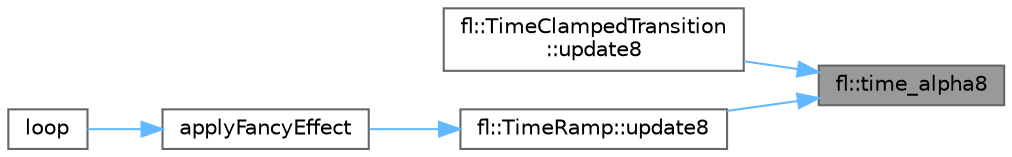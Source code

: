 digraph "fl::time_alpha8"
{
 // INTERACTIVE_SVG=YES
 // LATEX_PDF_SIZE
  bgcolor="transparent";
  edge [fontname=Helvetica,fontsize=10,labelfontname=Helvetica,labelfontsize=10];
  node [fontname=Helvetica,fontsize=10,shape=box,height=0.2,width=0.4];
  rankdir="RL";
  Node1 [id="Node000001",label="fl::time_alpha8",height=0.2,width=0.4,color="gray40", fillcolor="grey60", style="filled", fontcolor="black",tooltip=" "];
  Node1 -> Node2 [id="edge1_Node000001_Node000002",dir="back",color="steelblue1",style="solid",tooltip=" "];
  Node2 [id="Node000002",label="fl::TimeClampedTransition\l::update8",height=0.2,width=0.4,color="grey40", fillcolor="white", style="filled",URL="$d8/d62/classfl_1_1_time_clamped_transition_a5b7eeb214cf644e38a7d385825aa82ef.html#a5b7eeb214cf644e38a7d385825aa82ef",tooltip=" "];
  Node1 -> Node3 [id="edge2_Node000001_Node000003",dir="back",color="steelblue1",style="solid",tooltip=" "];
  Node3 [id="Node000003",label="fl::TimeRamp::update8",height=0.2,width=0.4,color="grey40", fillcolor="white", style="filled",URL="$d0/d9d/classfl_1_1_time_ramp_a17739bd3c0b0ea5b1aaac7670f4edfb0.html#a17739bd3c0b0ea5b1aaac7670f4edfb0",tooltip="Compute current 0–255 output based on how much time has elapsed since trigger()."];
  Node3 -> Node4 [id="edge3_Node000003_Node000004",dir="back",color="steelblue1",style="solid",tooltip=" "];
  Node4 [id="Node000004",label="applyFancyEffect",height=0.2,width=0.4,color="grey40", fillcolor="white", style="filled",URL="$dd/d10/_fx_wave2d_8ino_ad9a319c4c09fbbad4700861a49058f41.html#ad9a319c4c09fbbad4700861a49058f41",tooltip=" "];
  Node4 -> Node5 [id="edge4_Node000004_Node000005",dir="back",color="steelblue1",style="solid",tooltip=" "];
  Node5 [id="Node000005",label="loop",height=0.2,width=0.4,color="grey40", fillcolor="white", style="filled",URL="$dd/d10/_fx_wave2d_8ino_afe461d27b9c48d5921c00d521181f12f.html#afe461d27b9c48d5921c00d521181f12f",tooltip=" "];
}
